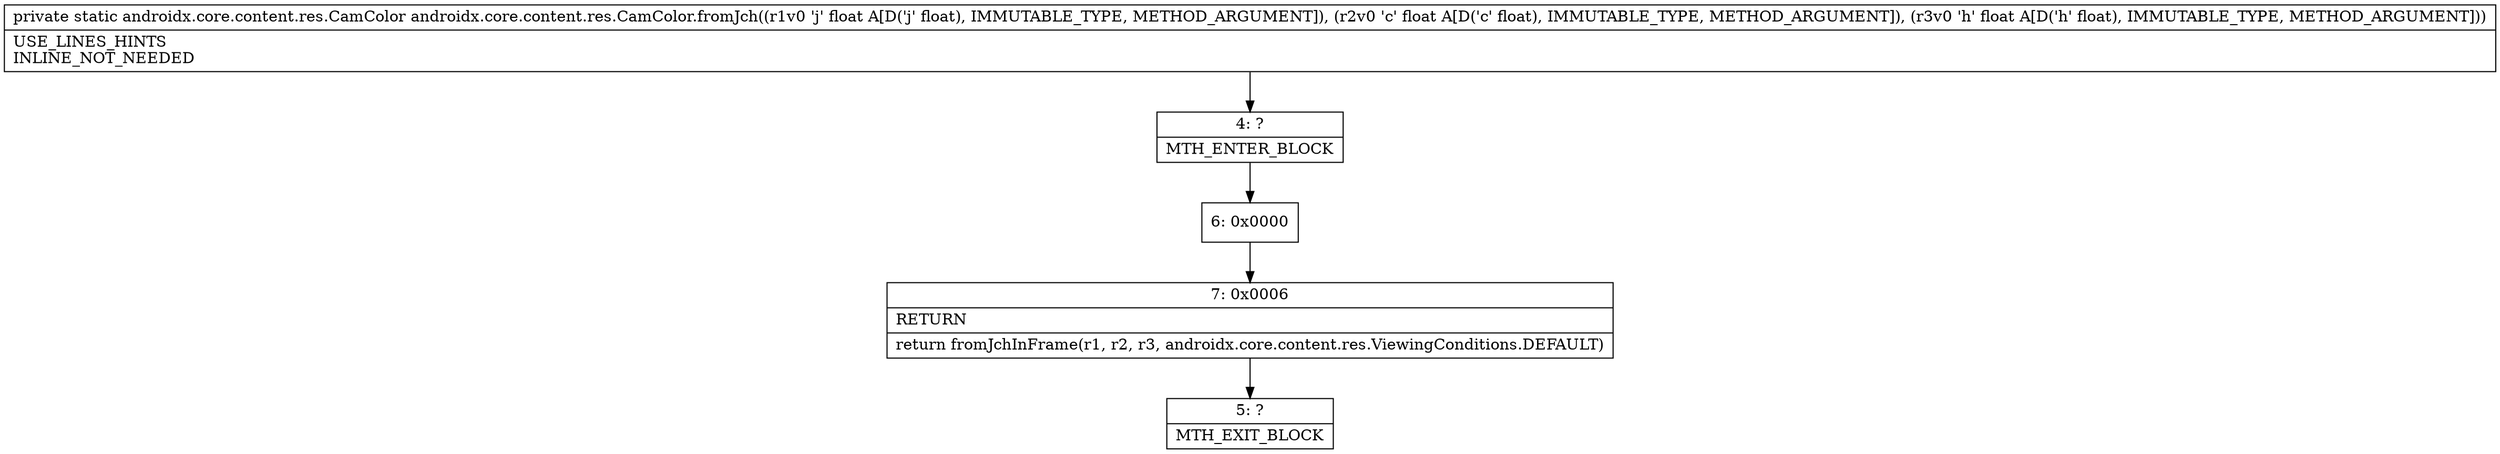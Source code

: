 digraph "CFG forandroidx.core.content.res.CamColor.fromJch(FFF)Landroidx\/core\/content\/res\/CamColor;" {
Node_4 [shape=record,label="{4\:\ ?|MTH_ENTER_BLOCK\l}"];
Node_6 [shape=record,label="{6\:\ 0x0000}"];
Node_7 [shape=record,label="{7\:\ 0x0006|RETURN\l|return fromJchInFrame(r1, r2, r3, androidx.core.content.res.ViewingConditions.DEFAULT)\l}"];
Node_5 [shape=record,label="{5\:\ ?|MTH_EXIT_BLOCK\l}"];
MethodNode[shape=record,label="{private static androidx.core.content.res.CamColor androidx.core.content.res.CamColor.fromJch((r1v0 'j' float A[D('j' float), IMMUTABLE_TYPE, METHOD_ARGUMENT]), (r2v0 'c' float A[D('c' float), IMMUTABLE_TYPE, METHOD_ARGUMENT]), (r3v0 'h' float A[D('h' float), IMMUTABLE_TYPE, METHOD_ARGUMENT]))  | USE_LINES_HINTS\lINLINE_NOT_NEEDED\l}"];
MethodNode -> Node_4;Node_4 -> Node_6;
Node_6 -> Node_7;
Node_7 -> Node_5;
}

